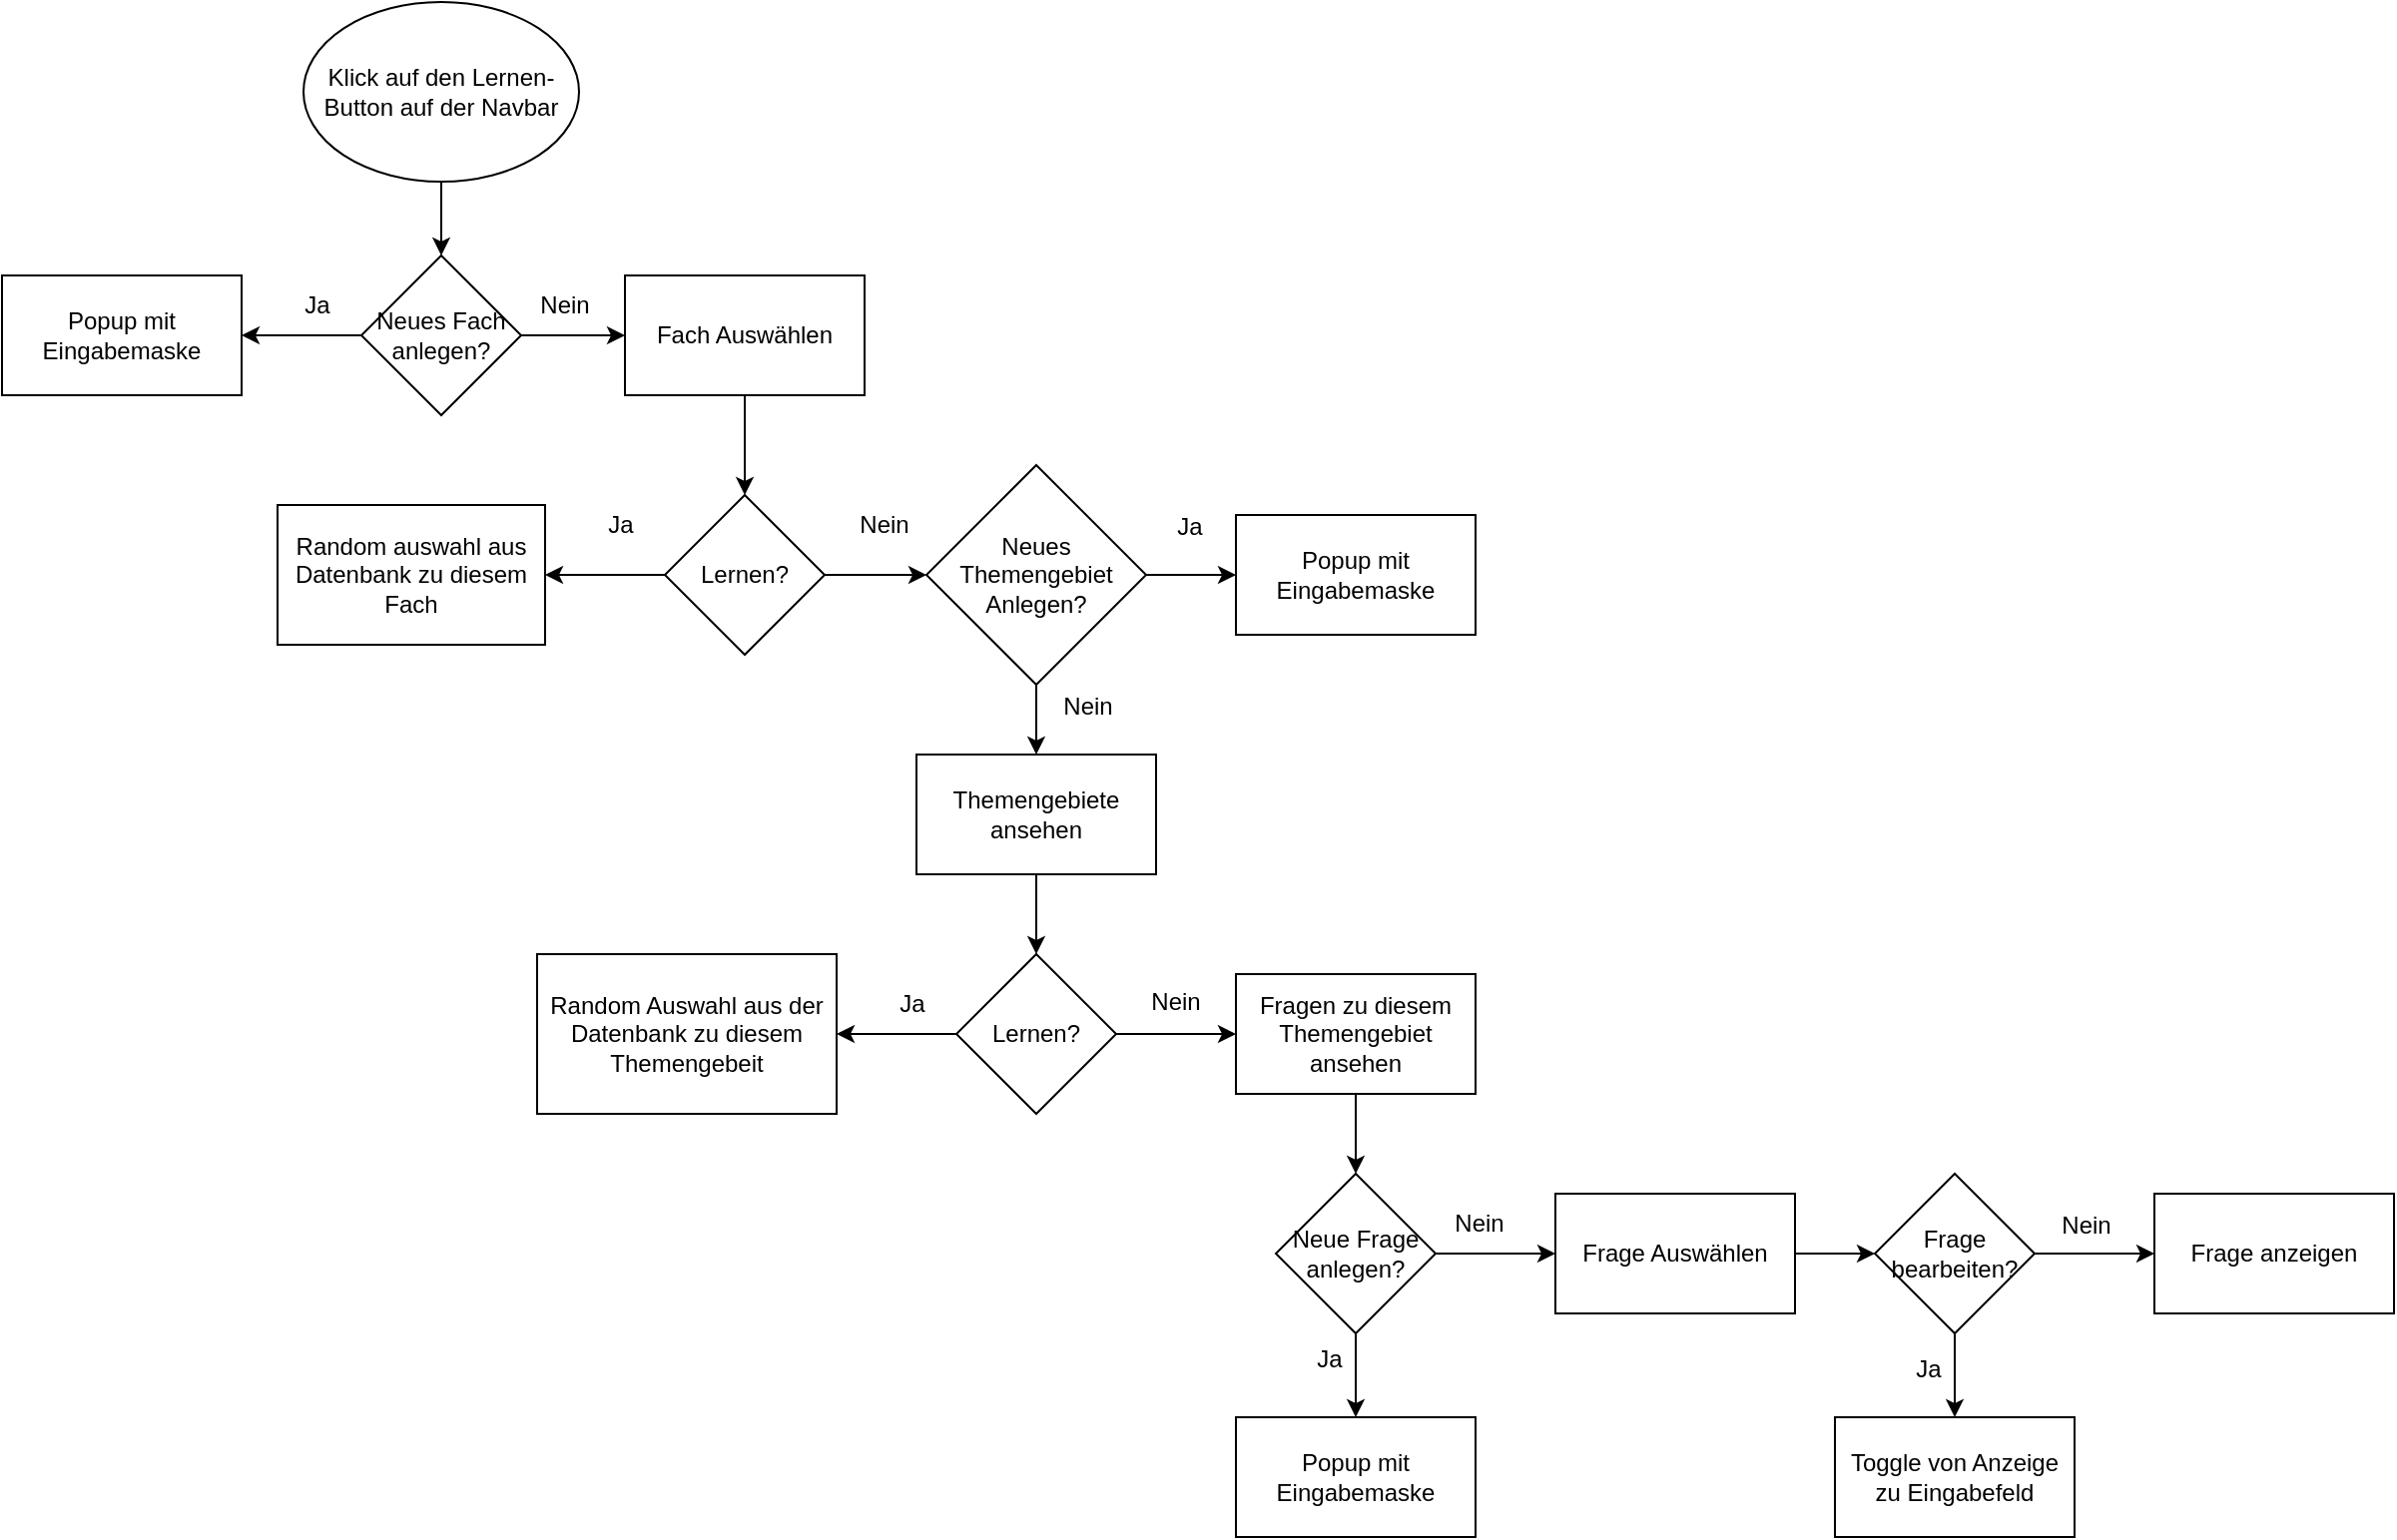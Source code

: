 <mxfile version="21.6.5" type="device">
  <diagram id="prtHgNgQTEPvFCAcTncT" name="Page-1">
    <mxGraphModel dx="1693" dy="916" grid="1" gridSize="10" guides="1" tooltips="1" connect="1" arrows="1" fold="1" page="1" pageScale="1" pageWidth="827" pageHeight="1169" math="0" shadow="0">
      <root>
        <mxCell id="0" />
        <mxCell id="1" parent="0" />
        <mxCell id="PJmEuj4-qaOpQIZk54Vx-5" value="" style="edgeStyle=orthogonalEdgeStyle;rounded=0;orthogonalLoop=1;jettySize=auto;html=1;" edge="1" parent="1" source="PJmEuj4-qaOpQIZk54Vx-2" target="PJmEuj4-qaOpQIZk54Vx-4">
          <mxGeometry relative="1" as="geometry" />
        </mxCell>
        <mxCell id="PJmEuj4-qaOpQIZk54Vx-37" value="" style="edgeStyle=orthogonalEdgeStyle;rounded=0;orthogonalLoop=1;jettySize=auto;html=1;" edge="1" parent="1" source="PJmEuj4-qaOpQIZk54Vx-2" target="PJmEuj4-qaOpQIZk54Vx-22">
          <mxGeometry relative="1" as="geometry" />
        </mxCell>
        <mxCell id="PJmEuj4-qaOpQIZk54Vx-2" value="Lernen?" style="rhombus;whiteSpace=wrap;html=1;rounded=0;" vertex="1" parent="1">
          <mxGeometry x="534" y="257" width="80" height="80" as="geometry" />
        </mxCell>
        <mxCell id="PJmEuj4-qaOpQIZk54Vx-4" value="Random auswahl aus Datenbank zu diesem Fach" style="whiteSpace=wrap;html=1;rounded=0;" vertex="1" parent="1">
          <mxGeometry x="340" y="262" width="134" height="70" as="geometry" />
        </mxCell>
        <mxCell id="PJmEuj4-qaOpQIZk54Vx-6" value="Ja" style="text;html=1;strokeColor=none;fillColor=none;align=center;verticalAlign=middle;whiteSpace=wrap;rounded=0;" vertex="1" parent="1">
          <mxGeometry x="482" y="257" width="60" height="30" as="geometry" />
        </mxCell>
        <mxCell id="PJmEuj4-qaOpQIZk54Vx-14" value="" style="edgeStyle=orthogonalEdgeStyle;rounded=0;orthogonalLoop=1;jettySize=auto;html=1;" edge="1" parent="1" source="PJmEuj4-qaOpQIZk54Vx-7" target="PJmEuj4-qaOpQIZk54Vx-13">
          <mxGeometry relative="1" as="geometry" />
        </mxCell>
        <mxCell id="PJmEuj4-qaOpQIZk54Vx-7" value="Themengebiete ansehen" style="whiteSpace=wrap;html=1;rounded=0;" vertex="1" parent="1">
          <mxGeometry x="660" y="387" width="120" height="60" as="geometry" />
        </mxCell>
        <mxCell id="PJmEuj4-qaOpQIZk54Vx-11" value="" style="edgeStyle=orthogonalEdgeStyle;rounded=0;orthogonalLoop=1;jettySize=auto;html=1;" edge="1" parent="1" source="PJmEuj4-qaOpQIZk54Vx-9" target="PJmEuj4-qaOpQIZk54Vx-2">
          <mxGeometry relative="1" as="geometry" />
        </mxCell>
        <mxCell id="PJmEuj4-qaOpQIZk54Vx-9" value="Fach Auswählen" style="whiteSpace=wrap;html=1;rounded=0;" vertex="1" parent="1">
          <mxGeometry x="514" y="147" width="120" height="60" as="geometry" />
        </mxCell>
        <mxCell id="PJmEuj4-qaOpQIZk54Vx-12" value="Nein" style="text;html=1;strokeColor=none;fillColor=none;align=center;verticalAlign=middle;whiteSpace=wrap;rounded=0;" vertex="1" parent="1">
          <mxGeometry x="614" y="257" width="60" height="30" as="geometry" />
        </mxCell>
        <mxCell id="PJmEuj4-qaOpQIZk54Vx-16" value="" style="edgeStyle=orthogonalEdgeStyle;rounded=0;orthogonalLoop=1;jettySize=auto;html=1;" edge="1" parent="1" source="PJmEuj4-qaOpQIZk54Vx-13" target="PJmEuj4-qaOpQIZk54Vx-15">
          <mxGeometry relative="1" as="geometry" />
        </mxCell>
        <mxCell id="PJmEuj4-qaOpQIZk54Vx-19" value="" style="edgeStyle=orthogonalEdgeStyle;rounded=0;orthogonalLoop=1;jettySize=auto;html=1;" edge="1" parent="1" source="PJmEuj4-qaOpQIZk54Vx-13" target="PJmEuj4-qaOpQIZk54Vx-18">
          <mxGeometry relative="1" as="geometry" />
        </mxCell>
        <mxCell id="PJmEuj4-qaOpQIZk54Vx-13" value="Lernen?" style="rhombus;whiteSpace=wrap;html=1;rounded=0;" vertex="1" parent="1">
          <mxGeometry x="680" y="487" width="80" height="80" as="geometry" />
        </mxCell>
        <mxCell id="PJmEuj4-qaOpQIZk54Vx-15" value="Random Auswahl aus der Datenbank zu diesem Themengebeit" style="whiteSpace=wrap;html=1;rounded=0;" vertex="1" parent="1">
          <mxGeometry x="470" y="487" width="150" height="80" as="geometry" />
        </mxCell>
        <mxCell id="PJmEuj4-qaOpQIZk54Vx-17" value="Ja" style="text;html=1;strokeColor=none;fillColor=none;align=center;verticalAlign=middle;whiteSpace=wrap;rounded=0;" vertex="1" parent="1">
          <mxGeometry x="628" y="497" width="60" height="30" as="geometry" />
        </mxCell>
        <mxCell id="PJmEuj4-qaOpQIZk54Vx-49" value="" style="edgeStyle=orthogonalEdgeStyle;rounded=0;orthogonalLoop=1;jettySize=auto;html=1;" edge="1" parent="1" source="PJmEuj4-qaOpQIZk54Vx-18" target="PJmEuj4-qaOpQIZk54Vx-48">
          <mxGeometry relative="1" as="geometry" />
        </mxCell>
        <mxCell id="PJmEuj4-qaOpQIZk54Vx-18" value="Fragen zu diesem Themengebiet ansehen" style="whiteSpace=wrap;html=1;rounded=0;" vertex="1" parent="1">
          <mxGeometry x="820" y="497" width="120" height="60" as="geometry" />
        </mxCell>
        <mxCell id="PJmEuj4-qaOpQIZk54Vx-34" value="" style="edgeStyle=orthogonalEdgeStyle;rounded=0;orthogonalLoop=1;jettySize=auto;html=1;" edge="1" parent="1" source="PJmEuj4-qaOpQIZk54Vx-22" target="PJmEuj4-qaOpQIZk54Vx-33">
          <mxGeometry relative="1" as="geometry" />
        </mxCell>
        <mxCell id="PJmEuj4-qaOpQIZk54Vx-38" value="" style="edgeStyle=orthogonalEdgeStyle;rounded=0;orthogonalLoop=1;jettySize=auto;html=1;" edge="1" parent="1" source="PJmEuj4-qaOpQIZk54Vx-22" target="PJmEuj4-qaOpQIZk54Vx-7">
          <mxGeometry relative="1" as="geometry" />
        </mxCell>
        <mxCell id="PJmEuj4-qaOpQIZk54Vx-22" value="Neues Themengebiet Anlegen?" style="rhombus;whiteSpace=wrap;html=1;rounded=0;" vertex="1" parent="1">
          <mxGeometry x="665" y="242" width="110" height="110" as="geometry" />
        </mxCell>
        <mxCell id="PJmEuj4-qaOpQIZk54Vx-27" value="" style="edgeStyle=orthogonalEdgeStyle;rounded=0;orthogonalLoop=1;jettySize=auto;html=1;" edge="1" parent="1" source="PJmEuj4-qaOpQIZk54Vx-24" target="PJmEuj4-qaOpQIZk54Vx-26">
          <mxGeometry relative="1" as="geometry" />
        </mxCell>
        <mxCell id="PJmEuj4-qaOpQIZk54Vx-28" value="" style="edgeStyle=orthogonalEdgeStyle;rounded=0;orthogonalLoop=1;jettySize=auto;html=1;" edge="1" parent="1" source="PJmEuj4-qaOpQIZk54Vx-24" target="PJmEuj4-qaOpQIZk54Vx-9">
          <mxGeometry relative="1" as="geometry" />
        </mxCell>
        <mxCell id="PJmEuj4-qaOpQIZk54Vx-24" value="Neues Fach anlegen?" style="rhombus;whiteSpace=wrap;html=1;rounded=0;" vertex="1" parent="1">
          <mxGeometry x="382" y="137" width="80" height="80" as="geometry" />
        </mxCell>
        <mxCell id="PJmEuj4-qaOpQIZk54Vx-26" value="Popup mit Eingabemaske" style="whiteSpace=wrap;html=1;rounded=0;" vertex="1" parent="1">
          <mxGeometry x="202" y="147" width="120" height="60" as="geometry" />
        </mxCell>
        <mxCell id="PJmEuj4-qaOpQIZk54Vx-29" value="Ja" style="text;html=1;strokeColor=none;fillColor=none;align=center;verticalAlign=middle;whiteSpace=wrap;rounded=0;" vertex="1" parent="1">
          <mxGeometry x="330" y="147" width="60" height="30" as="geometry" />
        </mxCell>
        <mxCell id="PJmEuj4-qaOpQIZk54Vx-31" value="Nein" style="text;html=1;strokeColor=none;fillColor=none;align=center;verticalAlign=middle;whiteSpace=wrap;rounded=0;" vertex="1" parent="1">
          <mxGeometry x="454" y="147" width="60" height="30" as="geometry" />
        </mxCell>
        <mxCell id="PJmEuj4-qaOpQIZk54Vx-33" value="Popup mit Eingabemaske" style="whiteSpace=wrap;html=1;rounded=0;" vertex="1" parent="1">
          <mxGeometry x="820" y="267" width="120" height="60" as="geometry" />
        </mxCell>
        <mxCell id="PJmEuj4-qaOpQIZk54Vx-65" style="edgeStyle=orthogonalEdgeStyle;rounded=0;orthogonalLoop=1;jettySize=auto;html=1;entryX=0.5;entryY=0;entryDx=0;entryDy=0;" edge="1" parent="1" source="PJmEuj4-qaOpQIZk54Vx-39" target="PJmEuj4-qaOpQIZk54Vx-24">
          <mxGeometry relative="1" as="geometry" />
        </mxCell>
        <mxCell id="PJmEuj4-qaOpQIZk54Vx-39" value="Klick auf den Lernen- Button auf der Navbar" style="ellipse;whiteSpace=wrap;html=1;" vertex="1" parent="1">
          <mxGeometry x="353" y="10" width="138" height="90" as="geometry" />
        </mxCell>
        <mxCell id="PJmEuj4-qaOpQIZk54Vx-44" value="Ja" style="text;html=1;strokeColor=none;fillColor=none;align=center;verticalAlign=middle;whiteSpace=wrap;rounded=0;" vertex="1" parent="1">
          <mxGeometry x="767" y="258" width="60" height="30" as="geometry" />
        </mxCell>
        <mxCell id="PJmEuj4-qaOpQIZk54Vx-46" value="Nein" style="text;html=1;strokeColor=none;fillColor=none;align=center;verticalAlign=middle;whiteSpace=wrap;rounded=0;" vertex="1" parent="1">
          <mxGeometry x="716" y="348" width="60" height="30" as="geometry" />
        </mxCell>
        <mxCell id="PJmEuj4-qaOpQIZk54Vx-47" value="Nein" style="text;html=1;strokeColor=none;fillColor=none;align=center;verticalAlign=middle;whiteSpace=wrap;rounded=0;" vertex="1" parent="1">
          <mxGeometry x="760" y="496" width="60" height="30" as="geometry" />
        </mxCell>
        <mxCell id="PJmEuj4-qaOpQIZk54Vx-51" value="" style="edgeStyle=orthogonalEdgeStyle;rounded=0;orthogonalLoop=1;jettySize=auto;html=1;" edge="1" parent="1" source="PJmEuj4-qaOpQIZk54Vx-48" target="PJmEuj4-qaOpQIZk54Vx-50">
          <mxGeometry relative="1" as="geometry" />
        </mxCell>
        <mxCell id="PJmEuj4-qaOpQIZk54Vx-53" value="" style="edgeStyle=orthogonalEdgeStyle;rounded=0;orthogonalLoop=1;jettySize=auto;html=1;" edge="1" parent="1" source="PJmEuj4-qaOpQIZk54Vx-48" target="PJmEuj4-qaOpQIZk54Vx-52">
          <mxGeometry relative="1" as="geometry" />
        </mxCell>
        <mxCell id="PJmEuj4-qaOpQIZk54Vx-48" value="Neue Frage anlegen?" style="rhombus;whiteSpace=wrap;html=1;rounded=0;" vertex="1" parent="1">
          <mxGeometry x="840" y="597" width="80" height="80" as="geometry" />
        </mxCell>
        <mxCell id="PJmEuj4-qaOpQIZk54Vx-50" value="Popup mit Eingabemaske" style="whiteSpace=wrap;html=1;rounded=0;" vertex="1" parent="1">
          <mxGeometry x="820" y="719" width="120" height="60" as="geometry" />
        </mxCell>
        <mxCell id="PJmEuj4-qaOpQIZk54Vx-55" value="" style="edgeStyle=orthogonalEdgeStyle;rounded=0;orthogonalLoop=1;jettySize=auto;html=1;" edge="1" parent="1" source="PJmEuj4-qaOpQIZk54Vx-52" target="PJmEuj4-qaOpQIZk54Vx-54">
          <mxGeometry relative="1" as="geometry" />
        </mxCell>
        <mxCell id="PJmEuj4-qaOpQIZk54Vx-52" value="Frage Auswählen" style="whiteSpace=wrap;html=1;rounded=0;" vertex="1" parent="1">
          <mxGeometry x="980" y="607" width="120" height="60" as="geometry" />
        </mxCell>
        <mxCell id="PJmEuj4-qaOpQIZk54Vx-57" value="" style="edgeStyle=orthogonalEdgeStyle;rounded=0;orthogonalLoop=1;jettySize=auto;html=1;" edge="1" parent="1" source="PJmEuj4-qaOpQIZk54Vx-54" target="PJmEuj4-qaOpQIZk54Vx-56">
          <mxGeometry relative="1" as="geometry" />
        </mxCell>
        <mxCell id="PJmEuj4-qaOpQIZk54Vx-59" value="" style="edgeStyle=orthogonalEdgeStyle;rounded=0;orthogonalLoop=1;jettySize=auto;html=1;" edge="1" parent="1" source="PJmEuj4-qaOpQIZk54Vx-54" target="PJmEuj4-qaOpQIZk54Vx-58">
          <mxGeometry relative="1" as="geometry" />
        </mxCell>
        <mxCell id="PJmEuj4-qaOpQIZk54Vx-54" value="Frage bearbeiten?" style="rhombus;whiteSpace=wrap;html=1;rounded=0;" vertex="1" parent="1">
          <mxGeometry x="1140" y="597" width="80" height="80" as="geometry" />
        </mxCell>
        <mxCell id="PJmEuj4-qaOpQIZk54Vx-56" value="Toggle von Anzeige zu Eingabefeld" style="whiteSpace=wrap;html=1;rounded=0;" vertex="1" parent="1">
          <mxGeometry x="1120" y="719" width="120" height="60" as="geometry" />
        </mxCell>
        <mxCell id="PJmEuj4-qaOpQIZk54Vx-58" value="Frage anzeigen" style="whiteSpace=wrap;html=1;rounded=0;" vertex="1" parent="1">
          <mxGeometry x="1280" y="607" width="120" height="60" as="geometry" />
        </mxCell>
        <mxCell id="PJmEuj4-qaOpQIZk54Vx-60" value="Ja" style="text;html=1;strokeColor=none;fillColor=none;align=center;verticalAlign=middle;whiteSpace=wrap;rounded=0;" vertex="1" parent="1">
          <mxGeometry x="837" y="675" width="60" height="30" as="geometry" />
        </mxCell>
        <mxCell id="PJmEuj4-qaOpQIZk54Vx-61" value="Nein" style="text;html=1;strokeColor=none;fillColor=none;align=center;verticalAlign=middle;whiteSpace=wrap;rounded=0;" vertex="1" parent="1">
          <mxGeometry x="912" y="607" width="60" height="30" as="geometry" />
        </mxCell>
        <mxCell id="PJmEuj4-qaOpQIZk54Vx-62" value="Ja" style="text;html=1;strokeColor=none;fillColor=none;align=center;verticalAlign=middle;whiteSpace=wrap;rounded=0;" vertex="1" parent="1">
          <mxGeometry x="1137" y="680" width="60" height="30" as="geometry" />
        </mxCell>
        <mxCell id="PJmEuj4-qaOpQIZk54Vx-63" value="Nein" style="text;html=1;strokeColor=none;fillColor=none;align=center;verticalAlign=middle;whiteSpace=wrap;rounded=0;" vertex="1" parent="1">
          <mxGeometry x="1216" y="608" width="60" height="30" as="geometry" />
        </mxCell>
      </root>
    </mxGraphModel>
  </diagram>
</mxfile>
